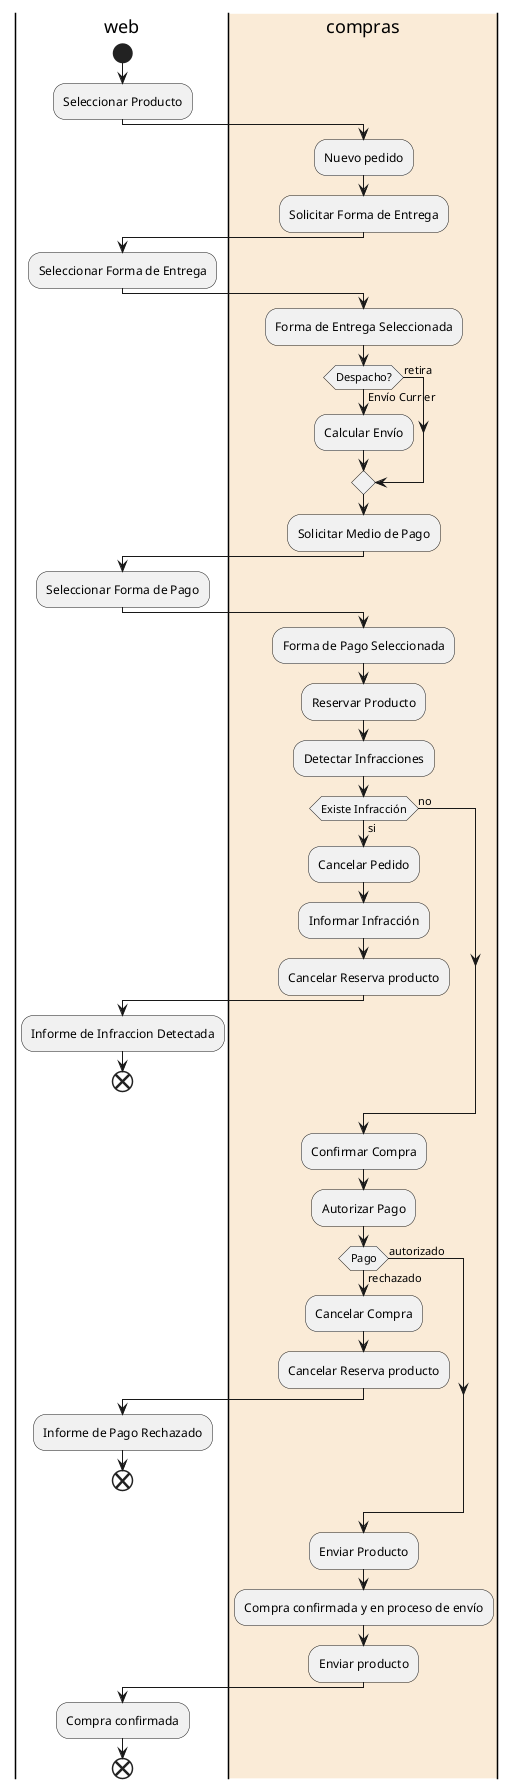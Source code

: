 @startuml workflow-SincronicoSecuencial-WebCompras
|web|
|#AntiqueWhite|compras|
|web|
start
:Seleccionar Producto;
|compras|
:Nuevo pedido;
:Solicitar Forma de Entrega;
|web|
:Seleccionar Forma de Entrega;
|compras|
:Forma de Entrega Seleccionada;
if (Despacho?) then (Envío Currier)
:Calcular Envío;
else (retira)
endif
:Solicitar Medio de Pago;
|web|
:Seleccionar Forma de Pago;
|compras|
:Forma de Pago Seleccionada;
:Reservar Producto;
:Detectar Infracciones;
if (Existe Infracción) then (si)
:Cancelar Pedido;
:Informar Infracción;
:Cancelar Reserva producto;
|web|
:Informe de Infraccion Detectada;
end
|compras|
else (no)
endif
:Confirmar Compra;
:Autorizar Pago;
if (Pago) then (rechazado)
:Cancelar Compra;
:Cancelar Reserva producto;
|web|
:Informe de Pago Rechazado;
end
|compras|
else (autorizado)
endif
:Enviar Producto;
:Compra confirmada y en proceso de envío;
:Enviar producto;
|web|
:Compra confirmada;
end 
@enduml
